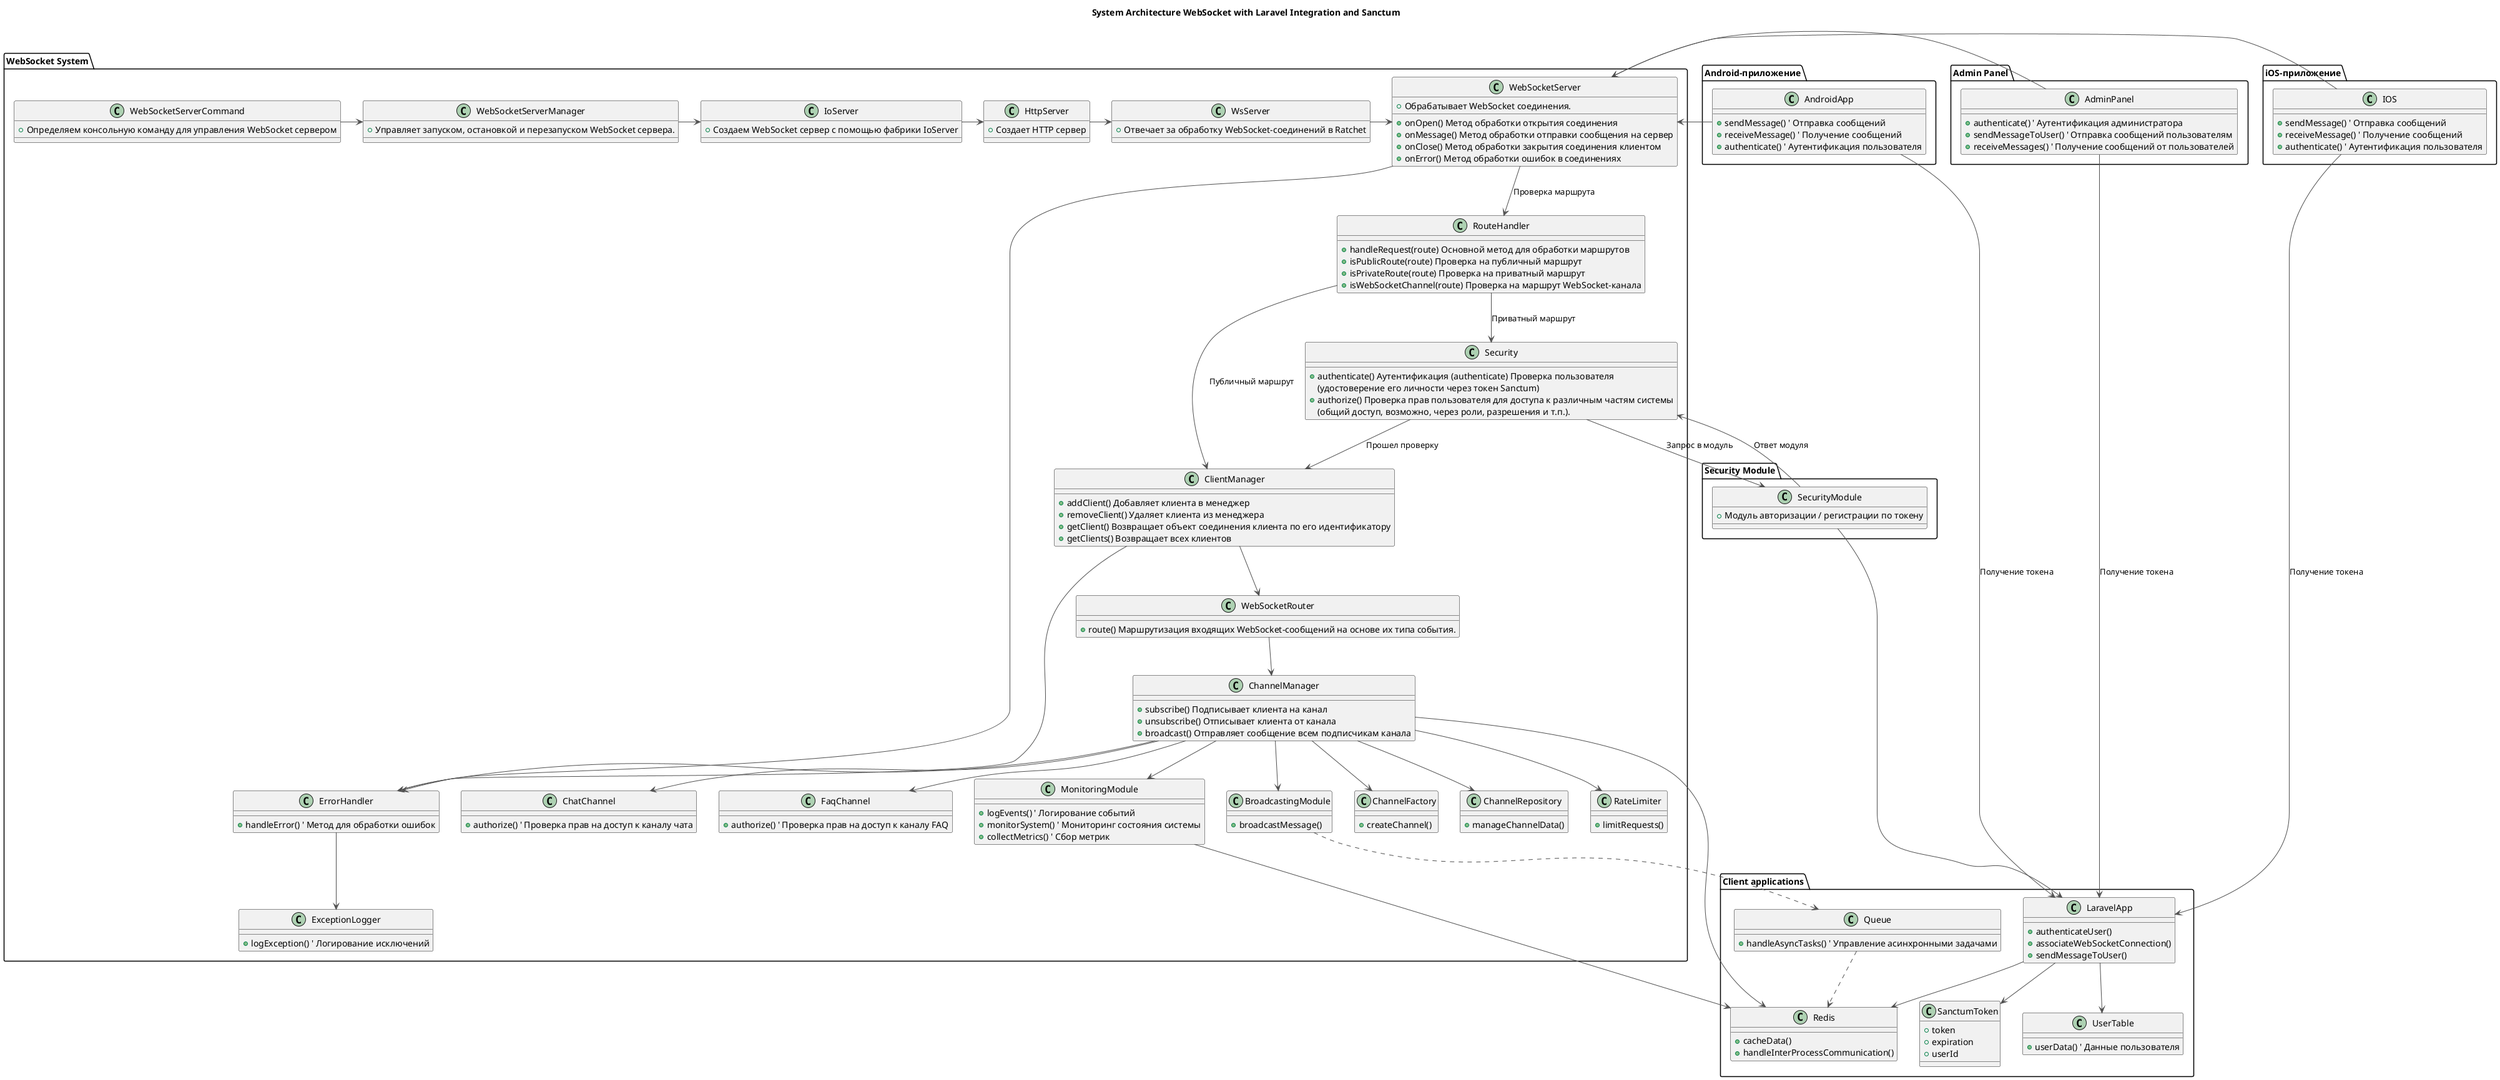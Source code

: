 @startuml
title System Architecture WebSocket with Laravel Integration and Sanctum

top to bottom direction

' Определяем палитру цветов для стрелок
!define COLOR_PAIR1 #4F4F4F
!define COLOR_PAIR2 #4c94e0
!define COLOR_PAIR3 #2E8B57
!define COLOR_PAIR4 #00a693
!define COLOR_PAIR5 #B8860B
!define COLOR_PAIR6 #8B0000
!define COLOR_PAIR7 #006600
!define COLOR_PAIR8 #964b00

' Настройка параметров стрелок для синхронных и асинхронных вызовов
skinparam Arrow {
    Color COLOR_PAIR1
    Thickness 1
    ArrowColor COLOR_PAIR1
}

package "WebSocket System" {
    ' Класс, представляющий команду для управления WebSocket-сервером
    class WebSocketServerCommand {
        + Определяем консольную команду для управления WebSocket сервером
    }

    ' Класс для управления WebSocket-сервером
    class WebSocketServerManager {
        + Управляет запуском, остановкой и перезапуском WebSocket сервера.
    }

    ' IoServer управляет сетевыми соединениями и передает HTTP-запросы
    class IoServer {
        + Создаем WebSocket сервер с помощью фабрики IoServer
    }

    ' HttpServer обрабатывает HTTP-запросы для WebSocket
    class HttpServer {
        + Создает HTTP сервер
    }

    ' Класс WsServer отвечает за маршрутизацию запросов
    class WsServer {
        + Отвечает за обработку WebSocket-соединений в Ratchet
    }

    ' Основной WebSocket-сервер, наследующий интерфейс обработки сообщений
    class WebSocketServer {
        + Обрабатывает WebSocket соединения.
        +onOpen() Метод обработки открытия соединения
        +onMessage() Метод обработки отправки сообщения на сервер
        +onClose() Метод обработки закрытия соединения клиентом
        +onError() Метод обработки ошибок в соединениях
    }

    ' ErrorHandler управляет ошибками и логирует исключения
    class ErrorHandler {
        +handleError() ' Метод для обработки ошибок
    }

    ' RouteHandler определяет, публичный маршрут, приватный или WebSocket канал
    class RouteHandler {
        +handleRequest(route) Основной метод для обработки маршрутов
        +isPublicRoute(route) Проверка на публичный маршрут
        +isPrivateRoute(route) Проверка на приватный маршрут
        +isWebSocketChannel(route) Проверка на маршрут WebSocket-канала
    }

    ' WebSocketRouter маршрутизирует сообщения на нужные каналы
    class WebSocketRouter {
        ' Метод для маршрутизации сообщения к каналу
        +route() Маршрутизация входящих WebSocket-сообщений на основе их типа события.
    }

    ' ClientManager управляет активными клиентами и их соединениями
    class ClientManager {
        +addClient() Добавляет клиента в менеджер
        +removeClient() Удаляет клиента из менеджера
        +getClient() Возвращает объект соединения клиента по его идентификатору
        +getClients() Возвращает всех клиентов
    }

    ' ChannelManager управляет подписками и распределяет сообщения
    class ChannelManager {
        +subscribe() Подписывает клиента на канал
        +unsubscribe() Отписывает клиента от канала
        +broadcast() Отправляет сообщение всем подписчикам канала
    }

    ' Управление общей аутентификацией и авторизацией пользователя на уровне системы
    class Security {
        +authenticate() Аутентификация (authenticate) Проверка пользователя
        (удостоверение его личности через токен Sanctum)
        +authorize() Проверка прав пользователя для доступа к различным частям системы
        (общий доступ, возможно, через роли, разрешения и т.п.).
    }

    ' BroadcastingModule управляет рассылкой сообщений
    class BroadcastingModule {
        ' Рассылка сообщений
        +broadcastMessage()
    }

    ' MonitoringModule мониторит систему и собирает метрики
    class MonitoringModule {
        +logEvents() ' Логирование событий
        +monitorSystem() ' Мониторинг состояния системы
        +collectMetrics() ' Сбор метрик
    }

    ' Логирование исключений
    class ExceptionLogger {
        +logException() ' Логирование исключений
    }

    ' ChannelFactory создает каналы для обмена сообщениями
    class ChannelFactory {
        ' Создание нового канала
        +createChannel()
    }

    ' ChannelRepository управляет данными каналов
    class ChannelRepository {
        ' Управление данными каналов
        +manageChannelData()
    }

    ' RateLimiter ограничивает количество запросов от клиентов
    class RateLimiter {
        ' Ограничение запросов
        +limitRequests()
    }

    ' Обработчики сообщений
    class ChatChannel {
        +authorize() ' Проверка прав на доступ к каналу чата
    }

    class FaqChannel {
        +authorize() ' Проверка прав на доступ к каналу FAQ
    }
}

' Laravel-классы
package "Client applications" {
    ' LaravelApp управляет аутентификацией и взаимодействием с WebSocket
    class LaravelApp {
        ' Аутентификация пользователя
        +authenticateUser()
        ' Ассоциация соединения WebSocket с пользователем
        +associateWebSocketConnection()
        ' Отправка сообщений пользователю
        +sendMessageToUser()
    }

    ' Таблица с данными о пользователях
    class UserTable {
        +userData() ' Данные пользователя
    }

    ' SanctumToken содержит данные о токенах аутентификации
    class SanctumToken {
        +token
        +expiration
        +userId
    }

    ' Очередь для асинхронных задач
    class Queue {
        +handleAsyncTasks() ' Управление асинхронными задачами
    }

    ' Redis используется для кэширования данных и межпроцессного взаимодействия
    class Redis {
        ' Кэширование данных
        +cacheData()
        ' Межпроцессное взаимодействие
        +handleInterProcessCommunication()
    }
}

package "Admin Panel" {
    ' Панель администратора для взаимодействия с пользователями
    class AdminPanel {
        +authenticate() ' Аутентификация администратора
        +sendMessageToUser() ' Отправка сообщений пользователям
        +receiveMessages() ' Получение сообщений от пользователей
    }
}

package "iOS-приложение" {
    ' iOS-приложение для взаимодействия с WebSocket
    class IOS {
        +sendMessage() ' Отправка сообщений
        +receiveMessage() ' Получение сообщений
        +authenticate() ' Аутентификация пользователя
    }
}

package "Android-приложение" {
    ' Android-приложение для взаимодействия с WebSocket
    class AndroidApp {
        +sendMessage() ' Отправка сообщений
        +receiveMessage() ' Получение сообщений
        +authenticate() ' Аутентификация пользователя
    }
}

package "Security Module" {
    class SecurityModule {
        +Модуль авторизации / регистрации по токену
    }
}

' Связи между объектами
WsServer -> WebSocketServer
AndroidApp -> WebSocketServer
AdminPanel -> WebSocketServer
IOS -> WebSocketServer
WebSocketServer --> RouteHandler : Проверка маршрута
WebSocketServer --> ErrorHandler
RouteHandler --> ClientManager : Публичный маршрут
RouteHandler --> Security : Приватный маршрут
Security --> ClientManager : Прошел проверку
Security --> SecurityModule : Запрос в модуль
SecurityModule --> LaravelApp
SecurityModule --> Security : Ответ модуля
MonitoringModule --> Redis
BroadcastingModule -[dashed]-> Queue
AndroidApp --> LaravelApp : Получение токена
IOS --> LaravelApp : Получение токена
LaravelApp --> UserTable
LaravelApp --> Redis
LaravelApp --> SanctumToken
Queue -[dashed]-> Redis
AdminPanel --> LaravelApp : Получение токена
HttpServer -> WsServer
IoServer -> HttpServer
WebSocketServerManager -> IoServer
WebSocketServerCommand -> WebSocketServerManager
ChannelManager --> BroadcastingModule
ChannelManager --> MonitoringModule
ChannelManager --> RateLimiter
ChannelManager --> Redis
ChannelManager --> ChannelFactory
ChannelManager --> ErrorHandler
ChannelManager --> ChannelRepository
ClientManager --> ErrorHandler
ClientManager --> WebSocketRouter
WebSocketRouter --> ChannelManager
ChannelManager --> ChatChannel
ChannelManager --> FaqChannel
ErrorHandler --> ExceptionLogger

@enduml
